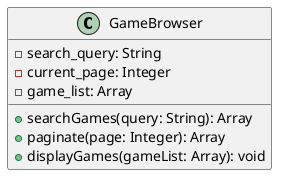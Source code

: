 @startuml GameBrowser Class
class GameBrowser {
  - search_query: String
  - current_page: Integer
  - game_list: Array
  + searchGames(query: String): Array
  + paginate(page: Integer): Array
  + displayGames(gameList: Array): void
}
@enduml
